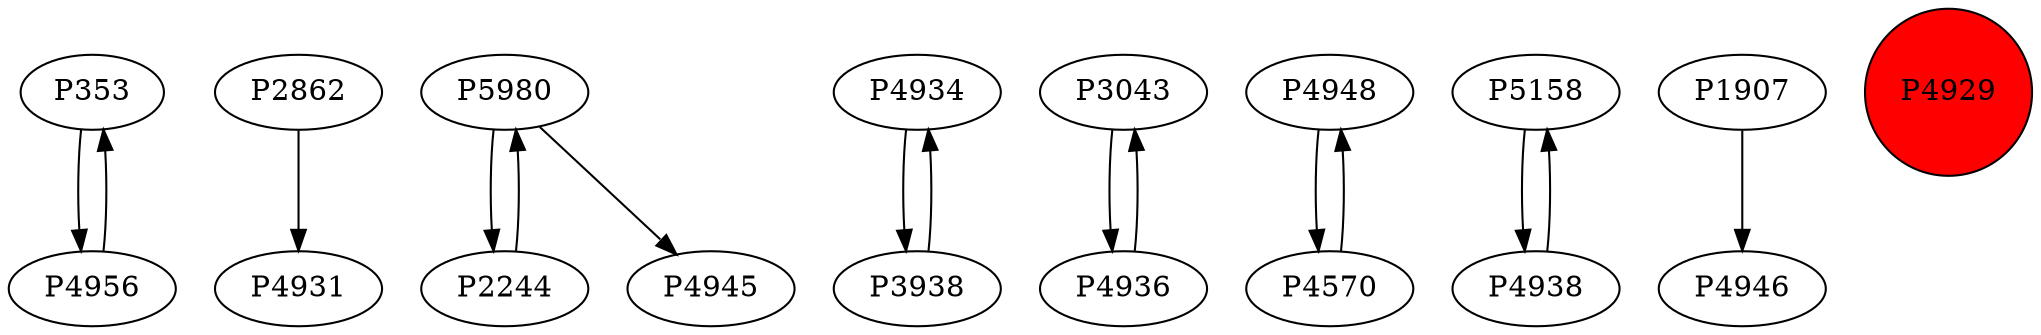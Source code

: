 digraph {
	P353 -> P4956
	P2862 -> P4931
	P5980 -> P2244
	P4934 -> P3938
	P2244 -> P5980
	P3938 -> P4934
	P3043 -> P4936
	P5980 -> P4945
	P4948 -> P4570
	P5158 -> P4938
	P4938 -> P5158
	P4936 -> P3043
	P4956 -> P353
	P1907 -> P4946
	P4570 -> P4948
	P4929 [shape=circle]
	P4929 [style=filled]
	P4929 [fillcolor=red]
}